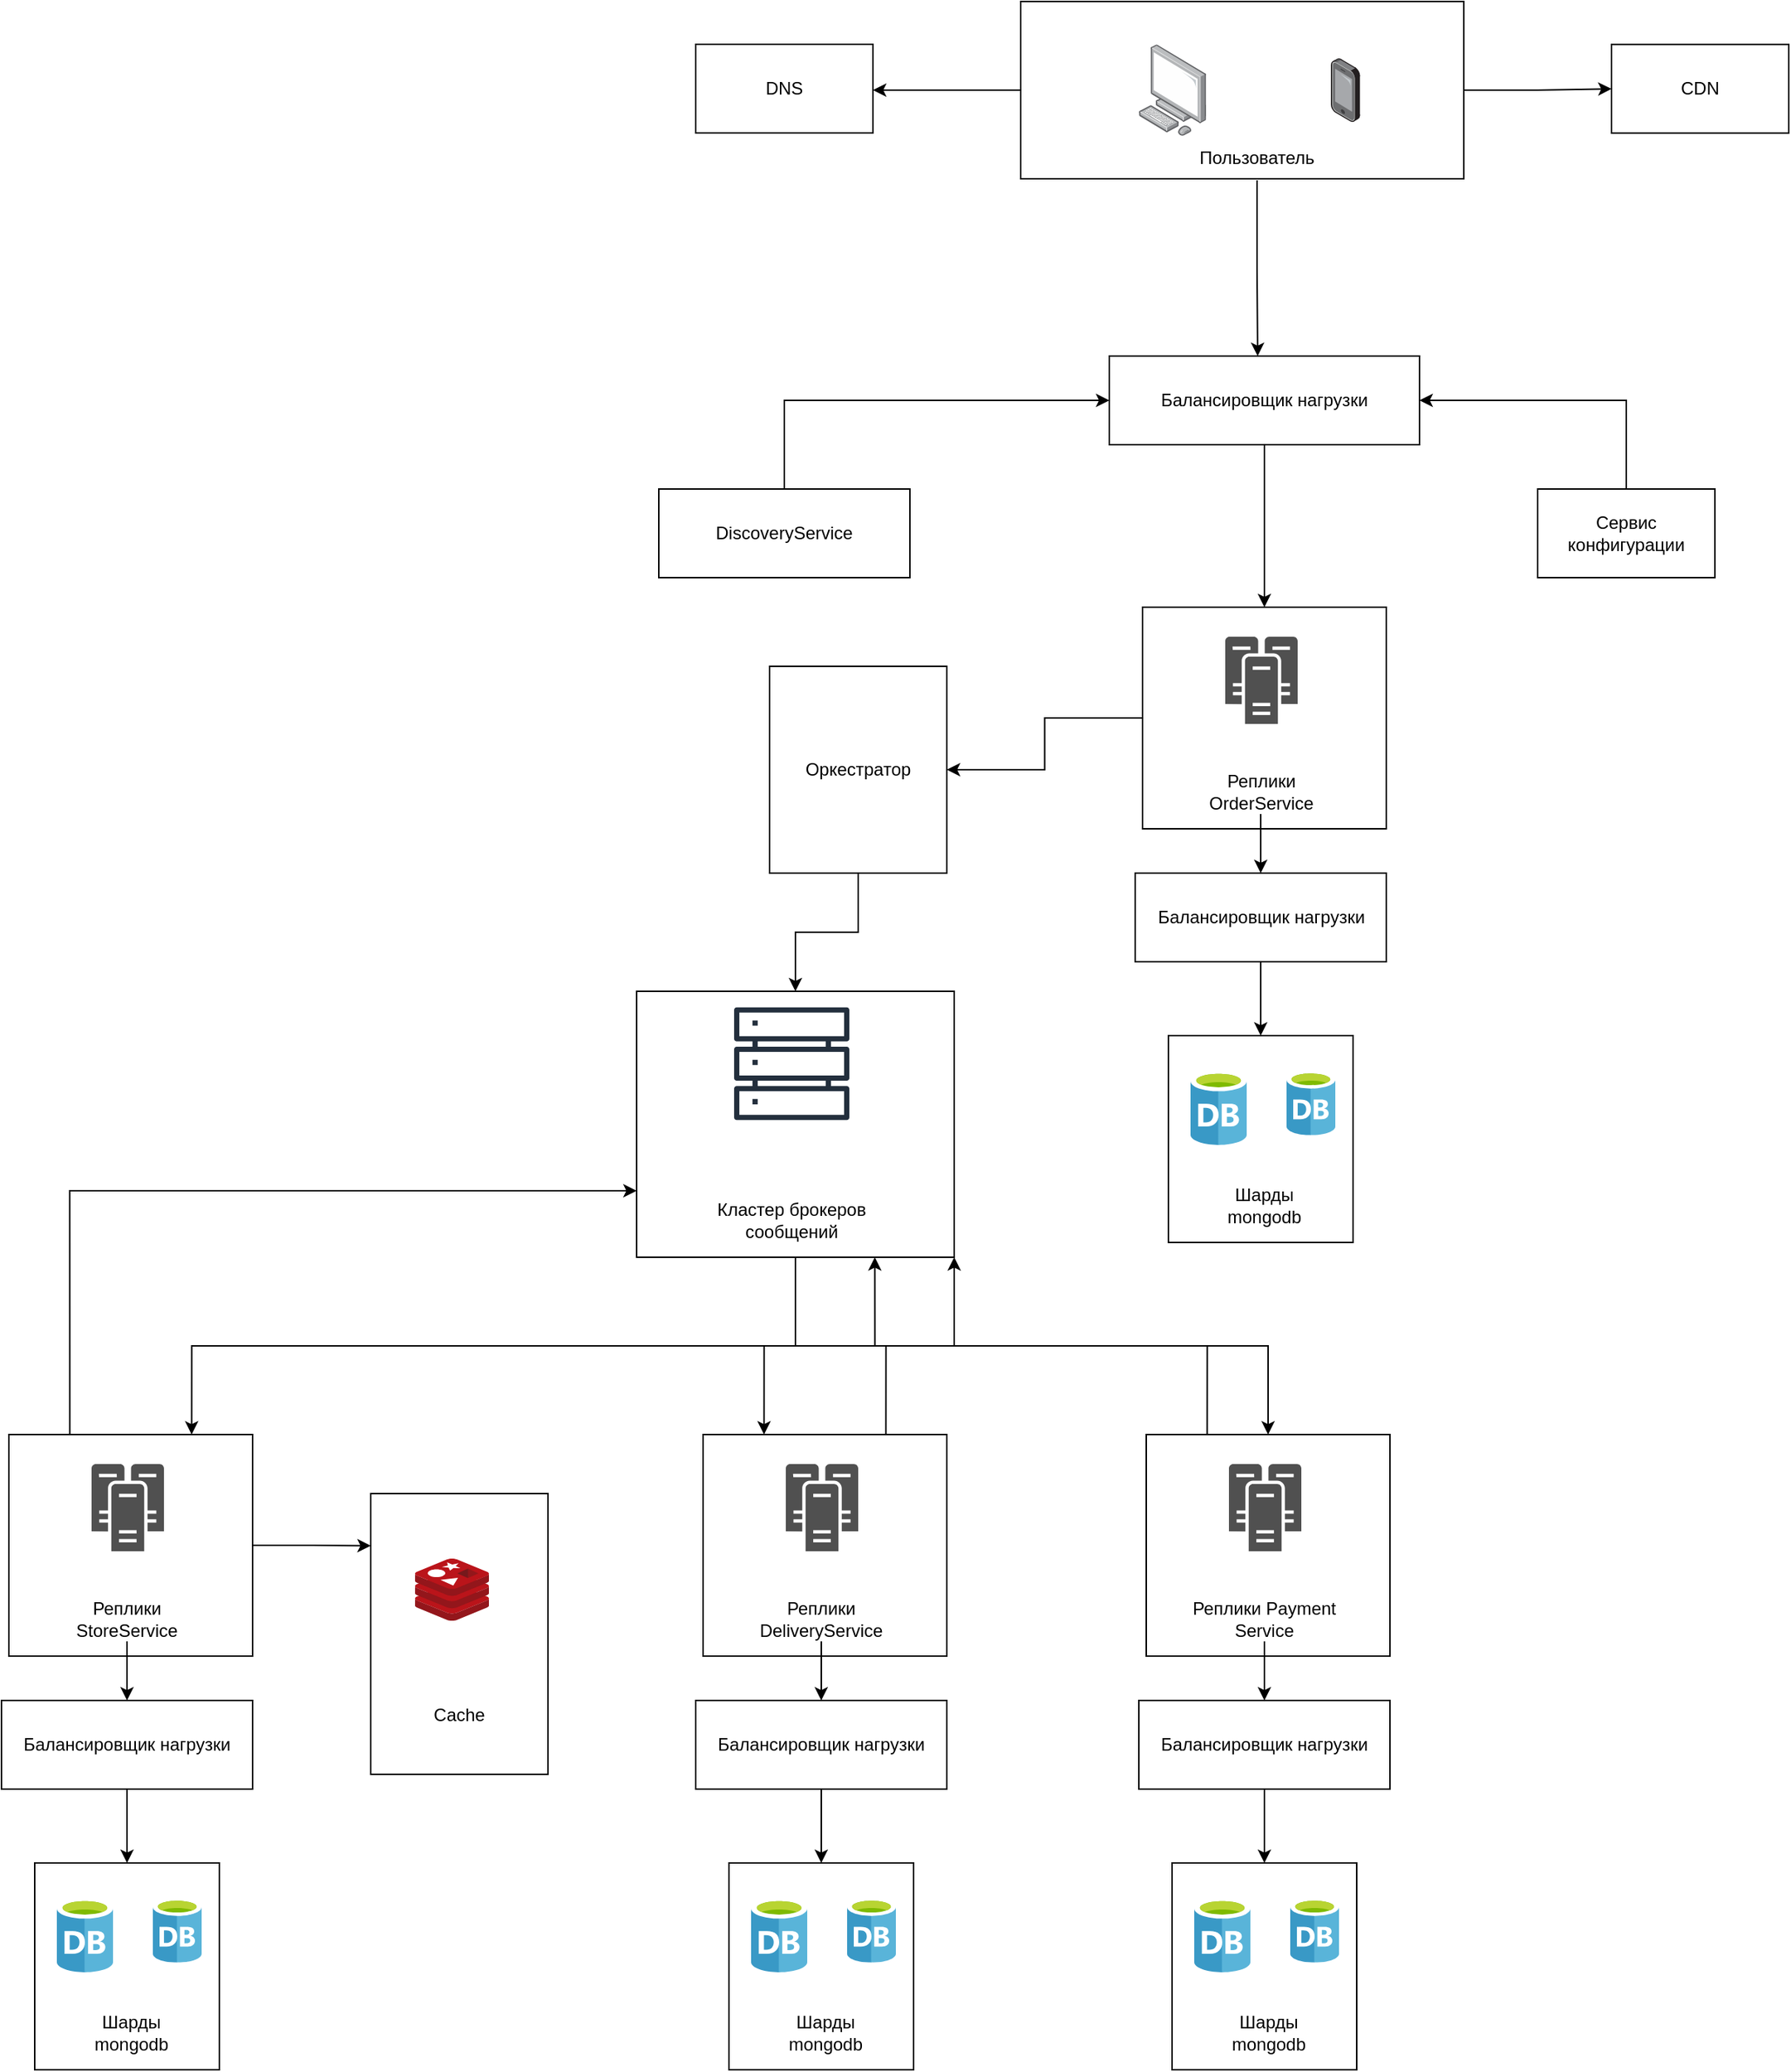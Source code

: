 <mxfile version="24.4.10" type="github">
  <diagram name="Страница — 1" id="J_UDXPjp0FF0aFWg4FiT">
    <mxGraphModel dx="2442" dy="857" grid="1" gridSize="10" guides="1" tooltips="1" connect="1" arrows="1" fold="1" page="1" pageScale="1" pageWidth="827" pageHeight="1169" math="0" shadow="0">
      <root>
        <mxCell id="0" />
        <mxCell id="1" parent="0" />
        <mxCell id="FcMzu018AAxAlNc_TlPT-8" style="edgeStyle=orthogonalEdgeStyle;rounded=0;orthogonalLoop=1;jettySize=auto;html=1;exitX=1;exitY=0.5;exitDx=0;exitDy=0;" edge="1" parent="1" source="FcMzu018AAxAlNc_TlPT-1" target="FcMzu018AAxAlNc_TlPT-7">
          <mxGeometry relative="1" as="geometry" />
        </mxCell>
        <mxCell id="FcMzu018AAxAlNc_TlPT-9" style="edgeStyle=orthogonalEdgeStyle;rounded=0;orthogonalLoop=1;jettySize=auto;html=1;exitX=0;exitY=0.5;exitDx=0;exitDy=0;" edge="1" parent="1" source="FcMzu018AAxAlNc_TlPT-1">
          <mxGeometry relative="1" as="geometry">
            <mxPoint x="110" y="130" as="targetPoint" />
          </mxGeometry>
        </mxCell>
        <mxCell id="FcMzu018AAxAlNc_TlPT-11" style="edgeStyle=orthogonalEdgeStyle;rounded=0;orthogonalLoop=1;jettySize=auto;html=1;exitX=0.5;exitY=1;exitDx=0;exitDy=0;" edge="1" parent="1" source="FcMzu018AAxAlNc_TlPT-6">
          <mxGeometry relative="1" as="geometry">
            <mxPoint x="370.444" y="310" as="targetPoint" />
          </mxGeometry>
        </mxCell>
        <mxCell id="FcMzu018AAxAlNc_TlPT-7" value="CDN" style="rounded=0;whiteSpace=wrap;html=1;" vertex="1" parent="1">
          <mxGeometry x="610" y="99.1" width="120" height="60" as="geometry" />
        </mxCell>
        <mxCell id="FcMzu018AAxAlNc_TlPT-10" value="DNS" style="rounded=0;whiteSpace=wrap;html=1;" vertex="1" parent="1">
          <mxGeometry x="-10" y="99" width="120" height="60" as="geometry" />
        </mxCell>
        <mxCell id="FcMzu018AAxAlNc_TlPT-26" style="edgeStyle=orthogonalEdgeStyle;rounded=0;orthogonalLoop=1;jettySize=auto;html=1;exitX=0.5;exitY=1;exitDx=0;exitDy=0;entryX=0.5;entryY=0;entryDx=0;entryDy=0;" edge="1" parent="1" source="FcMzu018AAxAlNc_TlPT-12" target="FcMzu018AAxAlNc_TlPT-21">
          <mxGeometry relative="1" as="geometry" />
        </mxCell>
        <mxCell id="FcMzu018AAxAlNc_TlPT-12" value="Балансировщик нагрузки" style="rounded=0;whiteSpace=wrap;html=1;" vertex="1" parent="1">
          <mxGeometry x="270" y="310" width="210" height="60" as="geometry" />
        </mxCell>
        <mxCell id="FcMzu018AAxAlNc_TlPT-14" style="edgeStyle=orthogonalEdgeStyle;rounded=0;orthogonalLoop=1;jettySize=auto;html=1;exitX=0.5;exitY=0;exitDx=0;exitDy=0;entryX=0;entryY=0.5;entryDx=0;entryDy=0;" edge="1" parent="1" source="FcMzu018AAxAlNc_TlPT-13" target="FcMzu018AAxAlNc_TlPT-12">
          <mxGeometry relative="1" as="geometry" />
        </mxCell>
        <mxCell id="FcMzu018AAxAlNc_TlPT-13" value="DiscoveryService" style="rounded=0;whiteSpace=wrap;html=1;" vertex="1" parent="1">
          <mxGeometry x="-35" y="400" width="170" height="60" as="geometry" />
        </mxCell>
        <mxCell id="FcMzu018AAxAlNc_TlPT-18" value="" style="group" vertex="1" connectable="0" parent="1">
          <mxGeometry x="-50" y="740" width="215" height="180" as="geometry" />
        </mxCell>
        <mxCell id="FcMzu018AAxAlNc_TlPT-15" value="" style="rounded=0;whiteSpace=wrap;html=1;" vertex="1" parent="FcMzu018AAxAlNc_TlPT-18">
          <mxGeometry width="215" height="180" as="geometry" />
        </mxCell>
        <mxCell id="FcMzu018AAxAlNc_TlPT-16" value="" style="sketch=0;outlineConnect=0;fontColor=#232F3E;gradientColor=none;fillColor=#232F3D;strokeColor=none;dashed=0;verticalLabelPosition=bottom;verticalAlign=top;align=center;html=1;fontSize=12;fontStyle=0;aspect=fixed;pointerEvents=1;shape=mxgraph.aws4.servers;" vertex="1" parent="FcMzu018AAxAlNc_TlPT-18">
          <mxGeometry x="66" y="10" width="78" height="78" as="geometry" />
        </mxCell>
        <mxCell id="FcMzu018AAxAlNc_TlPT-17" value="Кластер брокеров сообщений" style="text;html=1;align=center;verticalAlign=middle;whiteSpace=wrap;rounded=0;" vertex="1" parent="FcMzu018AAxAlNc_TlPT-18">
          <mxGeometry x="25" y="140" width="160" height="30" as="geometry" />
        </mxCell>
        <mxCell id="FcMzu018AAxAlNc_TlPT-19" value="" style="group" vertex="1" connectable="0" parent="1">
          <mxGeometry x="210" y="70" width="300" height="121" as="geometry" />
        </mxCell>
        <mxCell id="FcMzu018AAxAlNc_TlPT-1" value="" style="rounded=0;whiteSpace=wrap;html=1;" vertex="1" parent="FcMzu018AAxAlNc_TlPT-19">
          <mxGeometry width="300" height="120" as="geometry" />
        </mxCell>
        <mxCell id="FcMzu018AAxAlNc_TlPT-4" value="" style="image;points=[];aspect=fixed;html=1;align=center;shadow=0;dashed=0;image=img/lib/allied_telesis/computer_and_terminals/Personal_Computer.svg;" vertex="1" parent="FcMzu018AAxAlNc_TlPT-19">
          <mxGeometry x="80" y="29.1" width="45.6" height="61.8" as="geometry" />
        </mxCell>
        <mxCell id="FcMzu018AAxAlNc_TlPT-5" value="" style="image;points=[];aspect=fixed;html=1;align=center;shadow=0;dashed=0;image=img/lib/allied_telesis/computer_and_terminals/Smartphone.svg;" vertex="1" parent="FcMzu018AAxAlNc_TlPT-19">
          <mxGeometry x="210" y="38.4" width="19.8" height="43.2" as="geometry" />
        </mxCell>
        <mxCell id="FcMzu018AAxAlNc_TlPT-6" value="Пользователь" style="text;html=1;align=center;verticalAlign=middle;whiteSpace=wrap;rounded=0;" vertex="1" parent="FcMzu018AAxAlNc_TlPT-19">
          <mxGeometry x="100" y="91" width="120" height="30" as="geometry" />
        </mxCell>
        <mxCell id="FcMzu018AAxAlNc_TlPT-25" value="" style="group" vertex="1" connectable="0" parent="1">
          <mxGeometry x="292.5" y="480" width="165" height="150" as="geometry" />
        </mxCell>
        <mxCell id="FcMzu018AAxAlNc_TlPT-21" value="" style="rounded=0;whiteSpace=wrap;html=1;" vertex="1" parent="FcMzu018AAxAlNc_TlPT-25">
          <mxGeometry width="165" height="150" as="geometry" />
        </mxCell>
        <mxCell id="FcMzu018AAxAlNc_TlPT-24" value="" style="group" vertex="1" connectable="0" parent="FcMzu018AAxAlNc_TlPT-25">
          <mxGeometry x="25" y="20" width="110" height="120" as="geometry" />
        </mxCell>
        <mxCell id="FcMzu018AAxAlNc_TlPT-22" value="" style="sketch=0;pointerEvents=1;shadow=0;dashed=0;html=1;strokeColor=none;fillColor=#505050;labelPosition=center;verticalLabelPosition=bottom;verticalAlign=top;outlineConnect=0;align=center;shape=mxgraph.office.servers.cluster_server;" vertex="1" parent="FcMzu018AAxAlNc_TlPT-24">
          <mxGeometry x="31" width="49" height="59" as="geometry" />
        </mxCell>
        <mxCell id="FcMzu018AAxAlNc_TlPT-23" value="Реплики OrderService" style="text;html=1;align=center;verticalAlign=middle;whiteSpace=wrap;rounded=0;" vertex="1" parent="FcMzu018AAxAlNc_TlPT-24">
          <mxGeometry y="90" width="110" height="30" as="geometry" />
        </mxCell>
        <mxCell id="FcMzu018AAxAlNc_TlPT-31" value="" style="group" vertex="1" connectable="0" parent="1">
          <mxGeometry x="310" y="770" width="125" height="140" as="geometry" />
        </mxCell>
        <mxCell id="FcMzu018AAxAlNc_TlPT-27" value="" style="rounded=0;whiteSpace=wrap;html=1;" vertex="1" parent="FcMzu018AAxAlNc_TlPT-31">
          <mxGeometry width="125" height="140" as="geometry" />
        </mxCell>
        <mxCell id="FcMzu018AAxAlNc_TlPT-28" value="" style="image;sketch=0;aspect=fixed;html=1;points=[];align=center;fontSize=12;image=img/lib/mscae/Database_General.svg;" vertex="1" parent="FcMzu018AAxAlNc_TlPT-31">
          <mxGeometry x="15" y="24" width="38" height="50" as="geometry" />
        </mxCell>
        <mxCell id="FcMzu018AAxAlNc_TlPT-29" value="" style="image;sketch=0;aspect=fixed;html=1;points=[];align=center;fontSize=12;image=img/lib/mscae/Database_General.svg;" vertex="1" parent="FcMzu018AAxAlNc_TlPT-31">
          <mxGeometry x="80" y="24" width="33" height="43.42" as="geometry" />
        </mxCell>
        <mxCell id="FcMzu018AAxAlNc_TlPT-30" value="Шарды mongodb" style="text;html=1;align=center;verticalAlign=middle;whiteSpace=wrap;rounded=0;" vertex="1" parent="FcMzu018AAxAlNc_TlPT-31">
          <mxGeometry x="25" y="100" width="80" height="30" as="geometry" />
        </mxCell>
        <mxCell id="FcMzu018AAxAlNc_TlPT-39" style="edgeStyle=orthogonalEdgeStyle;rounded=0;orthogonalLoop=1;jettySize=auto;html=1;exitX=0.5;exitY=1;exitDx=0;exitDy=0;entryX=0.5;entryY=0;entryDx=0;entryDy=0;" edge="1" parent="1" source="FcMzu018AAxAlNc_TlPT-32" target="FcMzu018AAxAlNc_TlPT-27">
          <mxGeometry relative="1" as="geometry" />
        </mxCell>
        <mxCell id="FcMzu018AAxAlNc_TlPT-32" value="Балансировщик нагрузки" style="rounded=0;whiteSpace=wrap;html=1;" vertex="1" parent="1">
          <mxGeometry x="287.5" y="660" width="170" height="60" as="geometry" />
        </mxCell>
        <mxCell id="FcMzu018AAxAlNc_TlPT-38" style="edgeStyle=orthogonalEdgeStyle;rounded=0;orthogonalLoop=1;jettySize=auto;html=1;exitX=0.5;exitY=1;exitDx=0;exitDy=0;entryX=0.5;entryY=0;entryDx=0;entryDy=0;" edge="1" parent="1" source="FcMzu018AAxAlNc_TlPT-23" target="FcMzu018AAxAlNc_TlPT-32">
          <mxGeometry relative="1" as="geometry" />
        </mxCell>
        <mxCell id="FcMzu018AAxAlNc_TlPT-41" style="edgeStyle=orthogonalEdgeStyle;rounded=0;orthogonalLoop=1;jettySize=auto;html=1;exitX=0.5;exitY=0;exitDx=0;exitDy=0;entryX=1;entryY=0.5;entryDx=0;entryDy=0;" edge="1" parent="1" source="FcMzu018AAxAlNc_TlPT-40" target="FcMzu018AAxAlNc_TlPT-12">
          <mxGeometry relative="1" as="geometry" />
        </mxCell>
        <mxCell id="FcMzu018AAxAlNc_TlPT-40" value="Сервис конфигурации" style="rounded=0;whiteSpace=wrap;html=1;" vertex="1" parent="1">
          <mxGeometry x="560" y="400" width="120" height="60" as="geometry" />
        </mxCell>
        <mxCell id="FcMzu018AAxAlNc_TlPT-44" style="edgeStyle=orthogonalEdgeStyle;rounded=0;orthogonalLoop=1;jettySize=auto;html=1;exitX=0.5;exitY=1;exitDx=0;exitDy=0;" edge="1" parent="1" source="FcMzu018AAxAlNc_TlPT-42" target="FcMzu018AAxAlNc_TlPT-15">
          <mxGeometry relative="1" as="geometry" />
        </mxCell>
        <mxCell id="FcMzu018AAxAlNc_TlPT-42" value="Оркестратор" style="rounded=0;whiteSpace=wrap;html=1;" vertex="1" parent="1">
          <mxGeometry x="40" y="520" width="120" height="140" as="geometry" />
        </mxCell>
        <mxCell id="FcMzu018AAxAlNc_TlPT-43" style="edgeStyle=orthogonalEdgeStyle;rounded=0;orthogonalLoop=1;jettySize=auto;html=1;exitX=0;exitY=0.5;exitDx=0;exitDy=0;entryX=1;entryY=0.5;entryDx=0;entryDy=0;" edge="1" parent="1" source="FcMzu018AAxAlNc_TlPT-21" target="FcMzu018AAxAlNc_TlPT-42">
          <mxGeometry relative="1" as="geometry" />
        </mxCell>
        <mxCell id="FcMzu018AAxAlNc_TlPT-45" value="" style="group" vertex="1" connectable="0" parent="1">
          <mxGeometry x="-475" y="1040" width="165" height="150" as="geometry" />
        </mxCell>
        <mxCell id="FcMzu018AAxAlNc_TlPT-98" style="edgeStyle=orthogonalEdgeStyle;rounded=0;orthogonalLoop=1;jettySize=auto;html=1;exitX=1;exitY=0.5;exitDx=0;exitDy=0;" edge="1" parent="FcMzu018AAxAlNc_TlPT-45" source="FcMzu018AAxAlNc_TlPT-46">
          <mxGeometry relative="1" as="geometry">
            <mxPoint x="245" y="75.308" as="targetPoint" />
          </mxGeometry>
        </mxCell>
        <mxCell id="FcMzu018AAxAlNc_TlPT-46" value="" style="rounded=0;whiteSpace=wrap;html=1;" vertex="1" parent="FcMzu018AAxAlNc_TlPT-45">
          <mxGeometry width="165" height="150" as="geometry" />
        </mxCell>
        <mxCell id="FcMzu018AAxAlNc_TlPT-47" value="" style="group" vertex="1" connectable="0" parent="FcMzu018AAxAlNc_TlPT-45">
          <mxGeometry x="25" y="20" width="110" height="120" as="geometry" />
        </mxCell>
        <mxCell id="FcMzu018AAxAlNc_TlPT-48" value="" style="sketch=0;pointerEvents=1;shadow=0;dashed=0;html=1;strokeColor=none;fillColor=#505050;labelPosition=center;verticalLabelPosition=bottom;verticalAlign=top;outlineConnect=0;align=center;shape=mxgraph.office.servers.cluster_server;" vertex="1" parent="FcMzu018AAxAlNc_TlPT-47">
          <mxGeometry x="31" width="49" height="59" as="geometry" />
        </mxCell>
        <mxCell id="FcMzu018AAxAlNc_TlPT-49" value="Реплики StoreService" style="text;html=1;align=center;verticalAlign=middle;whiteSpace=wrap;rounded=0;" vertex="1" parent="FcMzu018AAxAlNc_TlPT-47">
          <mxGeometry y="90" width="110" height="30" as="geometry" />
        </mxCell>
        <mxCell id="FcMzu018AAxAlNc_TlPT-50" value="" style="group" vertex="1" connectable="0" parent="1">
          <mxGeometry x="-457.5" y="1330" width="125" height="140" as="geometry" />
        </mxCell>
        <mxCell id="FcMzu018AAxAlNc_TlPT-51" value="" style="rounded=0;whiteSpace=wrap;html=1;" vertex="1" parent="FcMzu018AAxAlNc_TlPT-50">
          <mxGeometry width="125" height="140" as="geometry" />
        </mxCell>
        <mxCell id="FcMzu018AAxAlNc_TlPT-52" value="" style="image;sketch=0;aspect=fixed;html=1;points=[];align=center;fontSize=12;image=img/lib/mscae/Database_General.svg;" vertex="1" parent="FcMzu018AAxAlNc_TlPT-50">
          <mxGeometry x="15" y="24" width="38" height="50" as="geometry" />
        </mxCell>
        <mxCell id="FcMzu018AAxAlNc_TlPT-53" value="" style="image;sketch=0;aspect=fixed;html=1;points=[];align=center;fontSize=12;image=img/lib/mscae/Database_General.svg;" vertex="1" parent="FcMzu018AAxAlNc_TlPT-50">
          <mxGeometry x="80" y="24" width="33" height="43.42" as="geometry" />
        </mxCell>
        <mxCell id="FcMzu018AAxAlNc_TlPT-54" value="Шарды mongodb" style="text;html=1;align=center;verticalAlign=middle;whiteSpace=wrap;rounded=0;" vertex="1" parent="FcMzu018AAxAlNc_TlPT-50">
          <mxGeometry x="25" y="100" width="80" height="30" as="geometry" />
        </mxCell>
        <mxCell id="FcMzu018AAxAlNc_TlPT-55" style="edgeStyle=orthogonalEdgeStyle;rounded=0;orthogonalLoop=1;jettySize=auto;html=1;exitX=0.5;exitY=1;exitDx=0;exitDy=0;entryX=0.5;entryY=0;entryDx=0;entryDy=0;" edge="1" parent="1" source="FcMzu018AAxAlNc_TlPT-56" target="FcMzu018AAxAlNc_TlPT-51">
          <mxGeometry relative="1" as="geometry" />
        </mxCell>
        <mxCell id="FcMzu018AAxAlNc_TlPT-56" value="Балансировщик нагрузки" style="rounded=0;whiteSpace=wrap;html=1;" vertex="1" parent="1">
          <mxGeometry x="-480" y="1220" width="170" height="60" as="geometry" />
        </mxCell>
        <mxCell id="FcMzu018AAxAlNc_TlPT-57" style="edgeStyle=orthogonalEdgeStyle;rounded=0;orthogonalLoop=1;jettySize=auto;html=1;exitX=0.5;exitY=1;exitDx=0;exitDy=0;entryX=0.5;entryY=0;entryDx=0;entryDy=0;" edge="1" parent="1" source="FcMzu018AAxAlNc_TlPT-49" target="FcMzu018AAxAlNc_TlPT-56">
          <mxGeometry relative="1" as="geometry" />
        </mxCell>
        <mxCell id="FcMzu018AAxAlNc_TlPT-58" value="" style="group" vertex="1" connectable="0" parent="1">
          <mxGeometry x="-5" y="1040" width="165" height="150" as="geometry" />
        </mxCell>
        <mxCell id="FcMzu018AAxAlNc_TlPT-59" value="" style="rounded=0;whiteSpace=wrap;html=1;" vertex="1" parent="FcMzu018AAxAlNc_TlPT-58">
          <mxGeometry width="165" height="150" as="geometry" />
        </mxCell>
        <mxCell id="FcMzu018AAxAlNc_TlPT-60" value="" style="group" vertex="1" connectable="0" parent="FcMzu018AAxAlNc_TlPT-58">
          <mxGeometry x="25" y="20" width="110" height="120" as="geometry" />
        </mxCell>
        <mxCell id="FcMzu018AAxAlNc_TlPT-61" value="" style="sketch=0;pointerEvents=1;shadow=0;dashed=0;html=1;strokeColor=none;fillColor=#505050;labelPosition=center;verticalLabelPosition=bottom;verticalAlign=top;outlineConnect=0;align=center;shape=mxgraph.office.servers.cluster_server;" vertex="1" parent="FcMzu018AAxAlNc_TlPT-60">
          <mxGeometry x="31" width="49" height="59" as="geometry" />
        </mxCell>
        <mxCell id="FcMzu018AAxAlNc_TlPT-62" value="Реплики DeliveryService" style="text;html=1;align=center;verticalAlign=middle;whiteSpace=wrap;rounded=0;" vertex="1" parent="FcMzu018AAxAlNc_TlPT-60">
          <mxGeometry y="90" width="110" height="30" as="geometry" />
        </mxCell>
        <mxCell id="FcMzu018AAxAlNc_TlPT-63" value="" style="group" vertex="1" connectable="0" parent="1">
          <mxGeometry x="12.5" y="1330" width="125" height="140" as="geometry" />
        </mxCell>
        <mxCell id="FcMzu018AAxAlNc_TlPT-64" value="" style="rounded=0;whiteSpace=wrap;html=1;" vertex="1" parent="FcMzu018AAxAlNc_TlPT-63">
          <mxGeometry width="125" height="140" as="geometry" />
        </mxCell>
        <mxCell id="FcMzu018AAxAlNc_TlPT-65" value="" style="image;sketch=0;aspect=fixed;html=1;points=[];align=center;fontSize=12;image=img/lib/mscae/Database_General.svg;" vertex="1" parent="FcMzu018AAxAlNc_TlPT-63">
          <mxGeometry x="15" y="24" width="38" height="50" as="geometry" />
        </mxCell>
        <mxCell id="FcMzu018AAxAlNc_TlPT-66" value="" style="image;sketch=0;aspect=fixed;html=1;points=[];align=center;fontSize=12;image=img/lib/mscae/Database_General.svg;" vertex="1" parent="FcMzu018AAxAlNc_TlPT-63">
          <mxGeometry x="80" y="24" width="33" height="43.42" as="geometry" />
        </mxCell>
        <mxCell id="FcMzu018AAxAlNc_TlPT-67" value="Шарды mongodb" style="text;html=1;align=center;verticalAlign=middle;whiteSpace=wrap;rounded=0;" vertex="1" parent="FcMzu018AAxAlNc_TlPT-63">
          <mxGeometry x="25" y="100" width="80" height="30" as="geometry" />
        </mxCell>
        <mxCell id="FcMzu018AAxAlNc_TlPT-68" style="edgeStyle=orthogonalEdgeStyle;rounded=0;orthogonalLoop=1;jettySize=auto;html=1;exitX=0.5;exitY=1;exitDx=0;exitDy=0;entryX=0.5;entryY=0;entryDx=0;entryDy=0;" edge="1" parent="1" source="FcMzu018AAxAlNc_TlPT-69" target="FcMzu018AAxAlNc_TlPT-64">
          <mxGeometry relative="1" as="geometry" />
        </mxCell>
        <mxCell id="FcMzu018AAxAlNc_TlPT-69" value="Балансировщик нагрузки" style="rounded=0;whiteSpace=wrap;html=1;" vertex="1" parent="1">
          <mxGeometry x="-10" y="1220" width="170" height="60" as="geometry" />
        </mxCell>
        <mxCell id="FcMzu018AAxAlNc_TlPT-70" style="edgeStyle=orthogonalEdgeStyle;rounded=0;orthogonalLoop=1;jettySize=auto;html=1;exitX=0.5;exitY=1;exitDx=0;exitDy=0;entryX=0.5;entryY=0;entryDx=0;entryDy=0;" edge="1" parent="1" source="FcMzu018AAxAlNc_TlPT-62" target="FcMzu018AAxAlNc_TlPT-69">
          <mxGeometry relative="1" as="geometry" />
        </mxCell>
        <mxCell id="FcMzu018AAxAlNc_TlPT-71" value="" style="group" vertex="1" connectable="0" parent="1">
          <mxGeometry x="295" y="1040" width="165" height="150" as="geometry" />
        </mxCell>
        <mxCell id="FcMzu018AAxAlNc_TlPT-72" value="" style="rounded=0;whiteSpace=wrap;html=1;" vertex="1" parent="FcMzu018AAxAlNc_TlPT-71">
          <mxGeometry width="165" height="150" as="geometry" />
        </mxCell>
        <mxCell id="FcMzu018AAxAlNc_TlPT-73" value="" style="group" vertex="1" connectable="0" parent="FcMzu018AAxAlNc_TlPT-71">
          <mxGeometry x="25" y="20" width="110" height="120" as="geometry" />
        </mxCell>
        <mxCell id="FcMzu018AAxAlNc_TlPT-74" value="" style="sketch=0;pointerEvents=1;shadow=0;dashed=0;html=1;strokeColor=none;fillColor=#505050;labelPosition=center;verticalLabelPosition=bottom;verticalAlign=top;outlineConnect=0;align=center;shape=mxgraph.office.servers.cluster_server;" vertex="1" parent="FcMzu018AAxAlNc_TlPT-73">
          <mxGeometry x="31" width="49" height="59" as="geometry" />
        </mxCell>
        <mxCell id="FcMzu018AAxAlNc_TlPT-75" value="Реплики Payment&lt;div&gt;Service&lt;/div&gt;" style="text;html=1;align=center;verticalAlign=middle;whiteSpace=wrap;rounded=0;" vertex="1" parent="FcMzu018AAxAlNc_TlPT-73">
          <mxGeometry y="90" width="110" height="30" as="geometry" />
        </mxCell>
        <mxCell id="FcMzu018AAxAlNc_TlPT-76" value="" style="group" vertex="1" connectable="0" parent="1">
          <mxGeometry x="312.5" y="1330" width="125" height="140" as="geometry" />
        </mxCell>
        <mxCell id="FcMzu018AAxAlNc_TlPT-77" value="" style="rounded=0;whiteSpace=wrap;html=1;" vertex="1" parent="FcMzu018AAxAlNc_TlPT-76">
          <mxGeometry width="125" height="140" as="geometry" />
        </mxCell>
        <mxCell id="FcMzu018AAxAlNc_TlPT-78" value="" style="image;sketch=0;aspect=fixed;html=1;points=[];align=center;fontSize=12;image=img/lib/mscae/Database_General.svg;" vertex="1" parent="FcMzu018AAxAlNc_TlPT-76">
          <mxGeometry x="15" y="24" width="38" height="50" as="geometry" />
        </mxCell>
        <mxCell id="FcMzu018AAxAlNc_TlPT-79" value="" style="image;sketch=0;aspect=fixed;html=1;points=[];align=center;fontSize=12;image=img/lib/mscae/Database_General.svg;" vertex="1" parent="FcMzu018AAxAlNc_TlPT-76">
          <mxGeometry x="80" y="24" width="33" height="43.42" as="geometry" />
        </mxCell>
        <mxCell id="FcMzu018AAxAlNc_TlPT-80" value="Шарды mongodb" style="text;html=1;align=center;verticalAlign=middle;whiteSpace=wrap;rounded=0;" vertex="1" parent="FcMzu018AAxAlNc_TlPT-76">
          <mxGeometry x="25" y="100" width="80" height="30" as="geometry" />
        </mxCell>
        <mxCell id="FcMzu018AAxAlNc_TlPT-81" style="edgeStyle=orthogonalEdgeStyle;rounded=0;orthogonalLoop=1;jettySize=auto;html=1;exitX=0.5;exitY=1;exitDx=0;exitDy=0;entryX=0.5;entryY=0;entryDx=0;entryDy=0;" edge="1" parent="1" source="FcMzu018AAxAlNc_TlPT-82" target="FcMzu018AAxAlNc_TlPT-77">
          <mxGeometry relative="1" as="geometry" />
        </mxCell>
        <mxCell id="FcMzu018AAxAlNc_TlPT-82" value="Балансировщик нагрузки" style="rounded=0;whiteSpace=wrap;html=1;" vertex="1" parent="1">
          <mxGeometry x="290" y="1220" width="170" height="60" as="geometry" />
        </mxCell>
        <mxCell id="FcMzu018AAxAlNc_TlPT-83" style="edgeStyle=orthogonalEdgeStyle;rounded=0;orthogonalLoop=1;jettySize=auto;html=1;exitX=0.5;exitY=1;exitDx=0;exitDy=0;entryX=0.5;entryY=0;entryDx=0;entryDy=0;" edge="1" parent="1" source="FcMzu018AAxAlNc_TlPT-75" target="FcMzu018AAxAlNc_TlPT-82">
          <mxGeometry relative="1" as="geometry" />
        </mxCell>
        <mxCell id="FcMzu018AAxAlNc_TlPT-84" style="edgeStyle=orthogonalEdgeStyle;rounded=0;orthogonalLoop=1;jettySize=auto;html=1;exitX=0.5;exitY=1;exitDx=0;exitDy=0;entryX=0.75;entryY=0;entryDx=0;entryDy=0;" edge="1" parent="1" source="FcMzu018AAxAlNc_TlPT-15" target="FcMzu018AAxAlNc_TlPT-46">
          <mxGeometry relative="1" as="geometry" />
        </mxCell>
        <mxCell id="FcMzu018AAxAlNc_TlPT-86" style="edgeStyle=orthogonalEdgeStyle;rounded=0;orthogonalLoop=1;jettySize=auto;html=1;exitX=0.5;exitY=1;exitDx=0;exitDy=0;" edge="1" parent="1" source="FcMzu018AAxAlNc_TlPT-15" target="FcMzu018AAxAlNc_TlPT-72">
          <mxGeometry relative="1" as="geometry" />
        </mxCell>
        <mxCell id="FcMzu018AAxAlNc_TlPT-87" style="edgeStyle=orthogonalEdgeStyle;rounded=0;orthogonalLoop=1;jettySize=auto;html=1;exitX=0.25;exitY=0;exitDx=0;exitDy=0;entryX=0;entryY=0.75;entryDx=0;entryDy=0;" edge="1" parent="1" source="FcMzu018AAxAlNc_TlPT-46" target="FcMzu018AAxAlNc_TlPT-15">
          <mxGeometry relative="1" as="geometry" />
        </mxCell>
        <mxCell id="FcMzu018AAxAlNc_TlPT-88" style="edgeStyle=orthogonalEdgeStyle;rounded=0;orthogonalLoop=1;jettySize=auto;html=1;exitX=0.5;exitY=1;exitDx=0;exitDy=0;entryX=0.25;entryY=0;entryDx=0;entryDy=0;" edge="1" parent="1" source="FcMzu018AAxAlNc_TlPT-15" target="FcMzu018AAxAlNc_TlPT-59">
          <mxGeometry relative="1" as="geometry" />
        </mxCell>
        <mxCell id="FcMzu018AAxAlNc_TlPT-90" style="edgeStyle=orthogonalEdgeStyle;rounded=0;orthogonalLoop=1;jettySize=auto;html=1;exitX=0.75;exitY=0;exitDx=0;exitDy=0;entryX=0.75;entryY=1;entryDx=0;entryDy=0;" edge="1" parent="1" source="FcMzu018AAxAlNc_TlPT-59" target="FcMzu018AAxAlNc_TlPT-15">
          <mxGeometry relative="1" as="geometry" />
        </mxCell>
        <mxCell id="FcMzu018AAxAlNc_TlPT-91" style="edgeStyle=orthogonalEdgeStyle;rounded=0;orthogonalLoop=1;jettySize=auto;html=1;exitX=0.25;exitY=0;exitDx=0;exitDy=0;entryX=1;entryY=1;entryDx=0;entryDy=0;" edge="1" parent="1" source="FcMzu018AAxAlNc_TlPT-72" target="FcMzu018AAxAlNc_TlPT-15">
          <mxGeometry relative="1" as="geometry" />
        </mxCell>
        <mxCell id="FcMzu018AAxAlNc_TlPT-97" value="" style="group" vertex="1" connectable="0" parent="1">
          <mxGeometry x="-230" y="1080" width="120" height="190" as="geometry" />
        </mxCell>
        <mxCell id="FcMzu018AAxAlNc_TlPT-93" value="" style="rounded=0;whiteSpace=wrap;html=1;" vertex="1" parent="FcMzu018AAxAlNc_TlPT-97">
          <mxGeometry width="120" height="190" as="geometry" />
        </mxCell>
        <mxCell id="FcMzu018AAxAlNc_TlPT-95" value="" style="image;sketch=0;aspect=fixed;html=1;points=[];align=center;fontSize=12;image=img/lib/mscae/Cache_Redis_Product.svg;" vertex="1" parent="FcMzu018AAxAlNc_TlPT-97">
          <mxGeometry x="30" y="44" width="50" height="42" as="geometry" />
        </mxCell>
        <mxCell id="FcMzu018AAxAlNc_TlPT-96" value="Cache" style="text;html=1;align=center;verticalAlign=middle;whiteSpace=wrap;rounded=0;" vertex="1" parent="FcMzu018AAxAlNc_TlPT-97">
          <mxGeometry x="30" y="135" width="60" height="30" as="geometry" />
        </mxCell>
      </root>
    </mxGraphModel>
  </diagram>
</mxfile>
